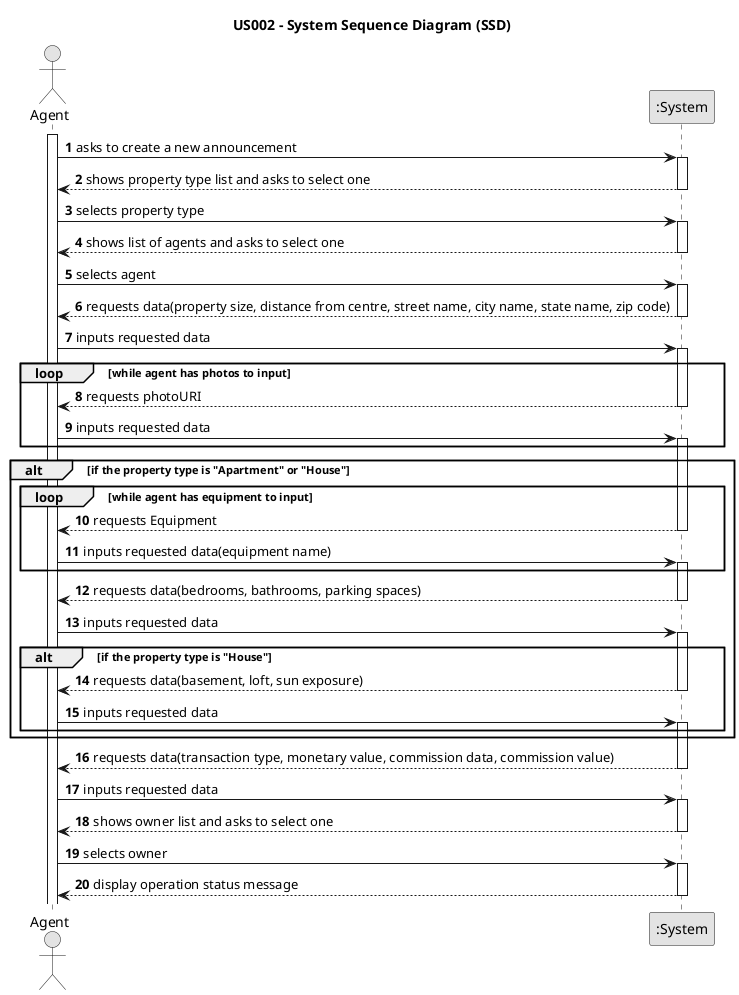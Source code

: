 @startuml
skinparam monochrome true
skinparam packageStyle rectangle
skinparam shadowing false

title US002 - System Sequence Diagram (SSD)

autonumber

actor "Agent" as Agent
participant ":System" as System

activate Agent

    Agent -> System : asks to create a new announcement
    activate System

        System --> Agent : shows property type list and asks to select one
    deactivate System

    Agent -> System : selects property type
    activate System

    System --> Agent : shows list of agents and asks to select one
            deactivate System

            Agent -> System : selects agent
                activate System

        System --> Agent : requests data(property size, distance from centre, street name, city name, state name, zip code)
    deactivate System

    Agent -> System : inputs requested data
        activate System

                loop while agent has photos to input


                            System --> Agent : requests photoURI
                        deactivate System
                Agent -> System : inputs requested data
                activate System
        end


            activate System

alt if the property type is "Apartment" or "House"


loop while agent has equipment to input
    System --> Agent : requests Equipment
                            deactivate System
                    Agent -> System : inputs requested data(equipment name)
                    activate System
end


                System --> Agent : requests data(bedrooms, bathrooms, parking spaces)
            deactivate System

       Agent -> System : inputs requested data
           activate System



           alt if the property type is "House"

           System --> Agent : requests data(basement, loft, sun exposure)
                      deactivate System


                  Agent -> System : inputs requested data
                      activate System

           end alt
end alt

               System --> Agent : requests data(transaction type, monetary value, commission data, commission value)
           deactivate System

       Agent -> System : inputs requested data
           activate System

                       System --> Agent : shows owner list and asks to select one
                       deactivate System

                       Agent -> System  : selects owner
                       activate System

       System --> Agent : display operation status message
    deactivate System

@enduml